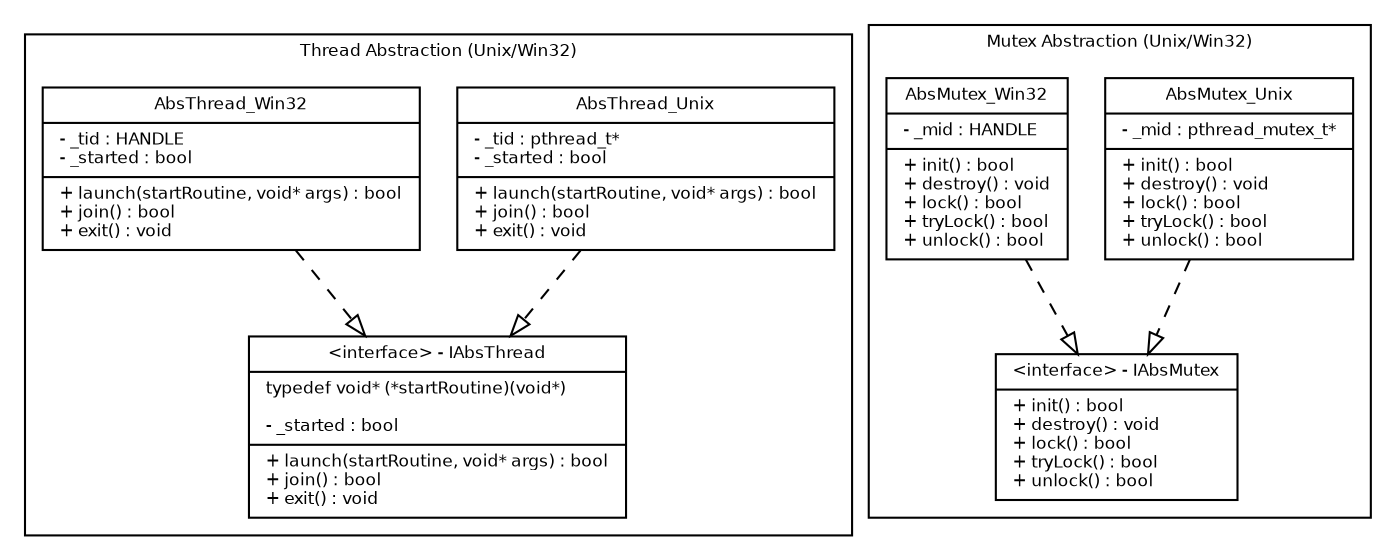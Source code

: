 digraph G {
fontname = "Bitstream Vera Sans"
fontsize = 8

node [
fontname = "Bitstream Vera Sans"
fontsize = 8
shape = "record"
]

//
// THREAD SUBGRAPH
//
subgraph clusterThread {
label = "Thread Abstraction (Unix/Win32)"

// Interface thread
IAbsThread [
label = "{\
\<interface\> - IAbsThread|\
typedef void* (*startRoutine)(void*)\l\l\
- _started : bool\l|\
+ launch(startRoutine, void* args) : bool\l\
+ join() : bool\l\
+ exit() : void\l\
}"
]

// Concrete thread class for unix
AbsThread_Unix [
label = "{\
AbsThread_Unix|\
- _tid : pthread_t*\l\
- _started : bool\l|\
+ launch(startRoutine, void* args) : bool\l\
+ join() : bool\l\
+ exit() : void\l\
}"
]

// Concrete thread class for win32
AbsThread_Win32 [
label = "{\
AbsThread_Win32|\
- _tid : HANDLE\l\
- _started : bool\l|\
+ launch(startRoutine, void* args) : bool\l\
+ join() : bool\l\
+ exit() : void\l\
}"
]

} // END : THREAD SUBGRAPH

//
// MUTEX SUBGRAPH
//
subgraph clusterMutex {
label = "Mutex Abstraction (Unix/Win32)"

// Interface IAbsMutex
IAbsMutex [
label = "{\
\<interface\> - IAbsMutex|\
+ init() : bool\l\
+ destroy() : void\l\
+ lock() : bool\l\
+ tryLock() : bool\l\
+ unlock() : bool\l\
}"
]

// Class AbsMutex
AbsMutex_Unix [
label = "{\
AbsMutex_Unix|\
- _mid : pthread_mutex_t*\l|\
+ init() : bool\l\
+ destroy() : void\l\
+ lock() : bool\l\
+ tryLock() : bool\l\
+ unlock() : bool\l\
}"
]

// Class AbsMutex
AbsMutex_Win32 [
label = "{\
AbsMutex_Win32|\
- _mid : HANDLE\l|\
+ init() : bool\l\
+ destroy() : void\l\
+ lock() : bool\l\
+ tryLock() : bool\l\
+ unlock() : bool\l\
}"
]

} // END : MUTEX SUBGRAPH

edge [
fontname = "Bitstream Vera Sans"
fontsize = 8
]

// Implement interface
AbsThread_Unix -> IAbsThread [arrowhead = "onormal" style = "dashed"]
AbsThread_Win32 -> IAbsThread [arrowhead = "onormal" style = "dashed"]
AbsMutex_Unix -> IAbsMutex [arrowhead = "onormal" style = "dashed"]
AbsMutex_Win32 -> IAbsMutex [arrowhead = "onormal" style = "dashed"]

}
